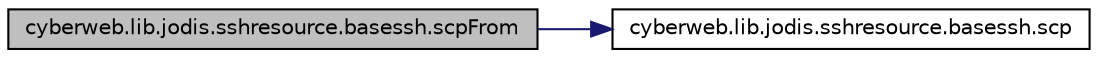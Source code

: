 digraph G
{
  edge [fontname="Helvetica",fontsize="10",labelfontname="Helvetica",labelfontsize="10"];
  node [fontname="Helvetica",fontsize="10",shape=record];
  rankdir="LR";
  Node1 [label="cyberweb.lib.jodis.sshresource.basessh.scpFrom",height=0.2,width=0.4,color="black", fillcolor="grey75", style="filled" fontcolor="black"];
  Node1 -> Node2 [color="midnightblue",fontsize="10",style="solid",fontname="Helvetica"];
  Node2 [label="cyberweb.lib.jodis.sshresource.basessh.scp",height=0.2,width=0.4,color="black", fillcolor="white", style="filled",URL="$classcyberweb_1_1lib_1_1jodis_1_1sshresource_1_1basessh.html#a0b3e32a38c84aa6f3e51bbd0e4c707e1"];
}
